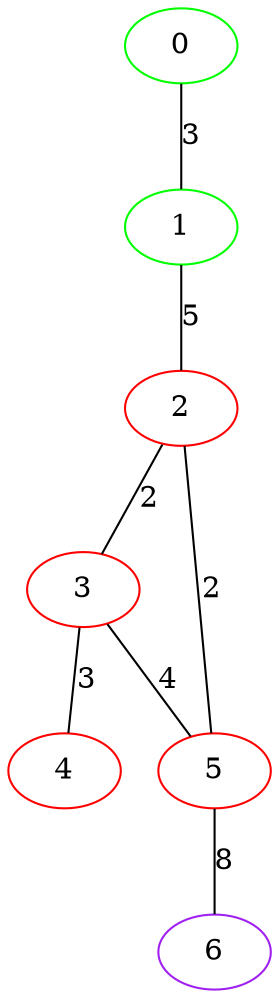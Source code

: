graph "" {
0 [color=green, weight=2];
1 [color=green, weight=2];
2 [color=red, weight=1];
3 [color=red, weight=1];
4 [color=red, weight=1];
5 [color=red, weight=1];
6 [color=purple, weight=4];
0 -- 1  [key=0, label=3];
1 -- 2  [key=0, label=5];
2 -- 3  [key=0, label=2];
2 -- 5  [key=0, label=2];
3 -- 4  [key=0, label=3];
3 -- 5  [key=0, label=4];
5 -- 6  [key=0, label=8];
}
